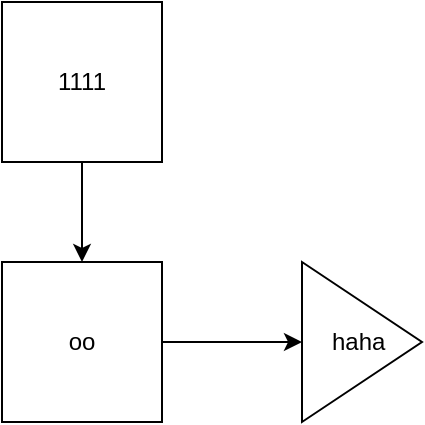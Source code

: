 <mxfile version="15.3.7" type="github">
  <diagram id="0D6uIFwLvdc2Wrj2MbIO" name="Page-1">
    <mxGraphModel dx="1422" dy="705" grid="1" gridSize="10" guides="1" tooltips="1" connect="1" arrows="1" fold="1" page="1" pageScale="1" pageWidth="827" pageHeight="1169" math="0" shadow="0">
      <root>
        <mxCell id="0" />
        <mxCell id="1" parent="0" />
        <mxCell id="pwLjTTqctfXCabM9vMHK-3" style="edgeStyle=orthogonalEdgeStyle;rounded=0;orthogonalLoop=1;jettySize=auto;html=1;exitX=0.5;exitY=1;exitDx=0;exitDy=0;entryX=0.5;entryY=0;entryDx=0;entryDy=0;" parent="1" source="pwLjTTqctfXCabM9vMHK-1" target="pwLjTTqctfXCabM9vMHK-2" edge="1">
          <mxGeometry relative="1" as="geometry" />
        </mxCell>
        <mxCell id="pwLjTTqctfXCabM9vMHK-1" value="1111" style="whiteSpace=wrap;html=1;aspect=fixed;" parent="1" vertex="1">
          <mxGeometry x="170" y="90" width="80" height="80" as="geometry" />
        </mxCell>
        <mxCell id="pwLjTTqctfXCabM9vMHK-4" style="edgeStyle=orthogonalEdgeStyle;rounded=0;orthogonalLoop=1;jettySize=auto;html=1;exitX=1;exitY=0.5;exitDx=0;exitDy=0;" parent="1" source="pwLjTTqctfXCabM9vMHK-2" target="pwLjTTqctfXCabM9vMHK-5" edge="1">
          <mxGeometry relative="1" as="geometry">
            <mxPoint x="350" y="260" as="targetPoint" />
          </mxGeometry>
        </mxCell>
        <mxCell id="pwLjTTqctfXCabM9vMHK-2" value="oo" style="whiteSpace=wrap;html=1;aspect=fixed;" parent="1" vertex="1">
          <mxGeometry x="170" y="220" width="80" height="80" as="geometry" />
        </mxCell>
        <mxCell id="pwLjTTqctfXCabM9vMHK-5" value="haha&amp;nbsp;" style="triangle;whiteSpace=wrap;html=1;" parent="1" vertex="1">
          <mxGeometry x="320" y="220" width="60" height="80" as="geometry" />
        </mxCell>
      </root>
    </mxGraphModel>
  </diagram>
</mxfile>
